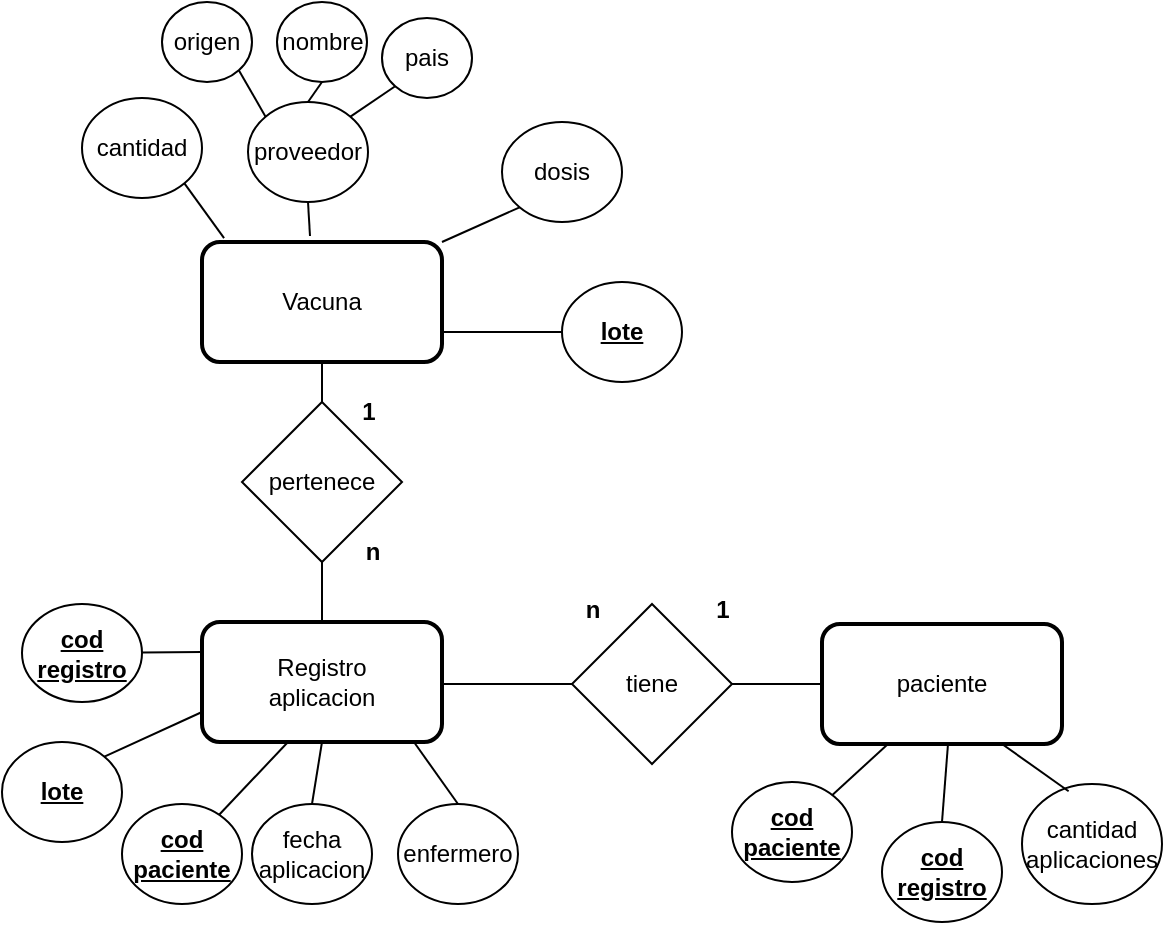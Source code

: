 <mxfile version="24.2.0" type="github">
  <diagram name="Page-1" id="b5b7bab2-c9e2-2cf4-8b2a-24fd1a2a6d21">
    <mxGraphModel dx="1179" dy="448" grid="1" gridSize="10" guides="1" tooltips="1" connect="1" arrows="1" fold="1" page="1" pageScale="1" pageWidth="827" pageHeight="1169" background="none" math="0" shadow="0">
      <root>
        <mxCell id="0" />
        <mxCell id="1" parent="0" />
        <mxCell id="HwC7duI9NQPxEm3EM6SP-4" value="cantidad" style="ellipse;whiteSpace=wrap;html=1;" vertex="1" parent="1">
          <mxGeometry x="250" y="48" width="60" height="50" as="geometry" />
        </mxCell>
        <mxCell id="HwC7duI9NQPxEm3EM6SP-5" value="" style="endArrow=none;html=1;rounded=0;exitX=0.092;exitY=-0.033;exitDx=0;exitDy=0;entryX=1;entryY=1;entryDx=0;entryDy=0;exitPerimeter=0;" edge="1" parent="1" source="HwC7duI9NQPxEm3EM6SP-10" target="HwC7duI9NQPxEm3EM6SP-4">
          <mxGeometry width="50" height="50" relative="1" as="geometry">
            <mxPoint x="10" y="200" as="sourcePoint" />
            <mxPoint x="290" y="90" as="targetPoint" />
            <Array as="points" />
          </mxGeometry>
        </mxCell>
        <mxCell id="HwC7duI9NQPxEm3EM6SP-10" value="Vacuna" style="rounded=1;whiteSpace=wrap;html=1;strokeWidth=2;" vertex="1" parent="1">
          <mxGeometry x="310" y="120" width="120" height="60" as="geometry" />
        </mxCell>
        <mxCell id="HwC7duI9NQPxEm3EM6SP-12" value="" style="endArrow=none;html=1;rounded=0;exitX=1;exitY=0.75;exitDx=0;exitDy=0;entryX=0;entryY=0.5;entryDx=0;entryDy=0;" edge="1" parent="1" source="HwC7duI9NQPxEm3EM6SP-10" target="HwC7duI9NQPxEm3EM6SP-15">
          <mxGeometry width="50" height="50" relative="1" as="geometry">
            <mxPoint x="323" y="180" as="sourcePoint" />
            <mxPoint x="310" y="221" as="targetPoint" />
          </mxGeometry>
        </mxCell>
        <mxCell id="HwC7duI9NQPxEm3EM6SP-13" value="dosis" style="ellipse;whiteSpace=wrap;html=1;" vertex="1" parent="1">
          <mxGeometry x="460" y="60" width="60" height="50" as="geometry" />
        </mxCell>
        <mxCell id="HwC7duI9NQPxEm3EM6SP-14" value="" style="endArrow=none;html=1;rounded=0;exitX=1;exitY=0;exitDx=0;exitDy=0;entryX=0;entryY=1;entryDx=0;entryDy=0;" edge="1" parent="1" target="HwC7duI9NQPxEm3EM6SP-13" source="HwC7duI9NQPxEm3EM6SP-10">
          <mxGeometry width="50" height="50" relative="1" as="geometry">
            <mxPoint x="353" y="180" as="sourcePoint" />
            <mxPoint x="320" y="231" as="targetPoint" />
            <Array as="points" />
          </mxGeometry>
        </mxCell>
        <mxCell id="HwC7duI9NQPxEm3EM6SP-15" value="&lt;u&gt;&lt;b&gt;lote&lt;/b&gt;&lt;/u&gt;" style="ellipse;whiteSpace=wrap;html=1;" vertex="1" parent="1">
          <mxGeometry x="490" y="140" width="60" height="50" as="geometry" />
        </mxCell>
        <mxCell id="HwC7duI9NQPxEm3EM6SP-17" value="proveedor" style="ellipse;whiteSpace=wrap;html=1;" vertex="1" parent="1">
          <mxGeometry x="333" y="50" width="60" height="50" as="geometry" />
        </mxCell>
        <mxCell id="HwC7duI9NQPxEm3EM6SP-18" value="" style="endArrow=none;html=1;rounded=0;exitX=0.45;exitY=-0.05;exitDx=0;exitDy=0;entryX=0.5;entryY=1;entryDx=0;entryDy=0;exitPerimeter=0;" edge="1" parent="1" target="HwC7duI9NQPxEm3EM6SP-17" source="HwC7duI9NQPxEm3EM6SP-10">
          <mxGeometry width="50" height="50" relative="1" as="geometry">
            <mxPoint x="330" y="120" as="sourcePoint" />
            <mxPoint x="310" y="41" as="targetPoint" />
            <Array as="points" />
          </mxGeometry>
        </mxCell>
        <mxCell id="HwC7duI9NQPxEm3EM6SP-19" value="origen" style="ellipse;whiteSpace=wrap;html=1;" vertex="1" parent="1">
          <mxGeometry x="290" width="45" height="40" as="geometry" />
        </mxCell>
        <mxCell id="HwC7duI9NQPxEm3EM6SP-20" value="nombre" style="ellipse;whiteSpace=wrap;html=1;" vertex="1" parent="1">
          <mxGeometry x="347.5" width="45" height="40" as="geometry" />
        </mxCell>
        <mxCell id="HwC7duI9NQPxEm3EM6SP-21" value="pais" style="ellipse;whiteSpace=wrap;html=1;" vertex="1" parent="1">
          <mxGeometry x="400" y="8" width="45" height="40" as="geometry" />
        </mxCell>
        <mxCell id="HwC7duI9NQPxEm3EM6SP-22" value="" style="endArrow=none;html=1;rounded=0;exitX=0.5;exitY=0;exitDx=0;exitDy=0;entryX=0.5;entryY=1;entryDx=0;entryDy=0;" edge="1" parent="1" source="HwC7duI9NQPxEm3EM6SP-17" target="HwC7duI9NQPxEm3EM6SP-20">
          <mxGeometry width="50" height="50" relative="1" as="geometry">
            <mxPoint x="310" y="90" as="sourcePoint" />
            <mxPoint x="360" y="40" as="targetPoint" />
          </mxGeometry>
        </mxCell>
        <mxCell id="HwC7duI9NQPxEm3EM6SP-23" value="" style="endArrow=none;html=1;rounded=0;exitX=0;exitY=0;exitDx=0;exitDy=0;entryX=1;entryY=1;entryDx=0;entryDy=0;" edge="1" parent="1" source="HwC7duI9NQPxEm3EM6SP-17" target="HwC7duI9NQPxEm3EM6SP-19">
          <mxGeometry width="50" height="50" relative="1" as="geometry">
            <mxPoint x="260" y="100" as="sourcePoint" />
            <mxPoint x="310" y="40" as="targetPoint" />
          </mxGeometry>
        </mxCell>
        <mxCell id="HwC7duI9NQPxEm3EM6SP-24" value="" style="endArrow=none;html=1;rounded=0;entryX=0;entryY=1;entryDx=0;entryDy=0;exitX=1;exitY=0;exitDx=0;exitDy=0;" edge="1" parent="1" source="HwC7duI9NQPxEm3EM6SP-17" target="HwC7duI9NQPxEm3EM6SP-21">
          <mxGeometry width="50" height="50" relative="1" as="geometry">
            <mxPoint x="360" y="190" as="sourcePoint" />
            <mxPoint x="410" y="140" as="targetPoint" />
          </mxGeometry>
        </mxCell>
        <mxCell id="HwC7duI9NQPxEm3EM6SP-25" value="pertenece" style="rhombus;whiteSpace=wrap;html=1;rotation=0;" vertex="1" parent="1">
          <mxGeometry x="330" y="200" width="80" height="80" as="geometry" />
        </mxCell>
        <mxCell id="HwC7duI9NQPxEm3EM6SP-26" value="" style="endArrow=none;html=1;rounded=0;exitX=0.5;exitY=1;exitDx=0;exitDy=0;" edge="1" parent="1" source="HwC7duI9NQPxEm3EM6SP-25">
          <mxGeometry width="50" height="50" relative="1" as="geometry">
            <mxPoint x="445" y="350" as="sourcePoint" />
            <mxPoint x="370" y="330" as="targetPoint" />
          </mxGeometry>
        </mxCell>
        <mxCell id="HwC7duI9NQPxEm3EM6SP-27" value="&lt;b&gt;1&lt;/b&gt;" style="text;html=1;align=center;verticalAlign=middle;resizable=0;points=[];autosize=1;strokeColor=none;fillColor=none;" vertex="1" parent="1">
          <mxGeometry x="378" y="190" width="30" height="30" as="geometry" />
        </mxCell>
        <mxCell id="HwC7duI9NQPxEm3EM6SP-28" value="&lt;b&gt;n&lt;/b&gt;" style="text;html=1;align=center;verticalAlign=middle;resizable=0;points=[];autosize=1;strokeColor=none;fillColor=none;" vertex="1" parent="1">
          <mxGeometry x="380" y="260" width="30" height="30" as="geometry" />
        </mxCell>
        <mxCell id="HwC7duI9NQPxEm3EM6SP-29" value="" style="endArrow=none;html=1;rounded=0;exitX=0.5;exitY=0;exitDx=0;exitDy=0;entryX=0.5;entryY=1;entryDx=0;entryDy=0;" edge="1" parent="1" source="HwC7duI9NQPxEm3EM6SP-25" target="HwC7duI9NQPxEm3EM6SP-10">
          <mxGeometry width="50" height="50" relative="1" as="geometry">
            <mxPoint x="460" y="322" as="sourcePoint" />
            <mxPoint x="410" y="282" as="targetPoint" />
          </mxGeometry>
        </mxCell>
        <mxCell id="HwC7duI9NQPxEm3EM6SP-31" value="Registro&lt;div&gt;aplicacion&lt;/div&gt;" style="rounded=1;whiteSpace=wrap;html=1;strokeWidth=2;" vertex="1" parent="1">
          <mxGeometry x="310" y="310" width="120" height="60" as="geometry" />
        </mxCell>
        <mxCell id="HwC7duI9NQPxEm3EM6SP-32" value="tiene" style="rhombus;whiteSpace=wrap;html=1;" vertex="1" parent="1">
          <mxGeometry x="495" y="301" width="80" height="80" as="geometry" />
        </mxCell>
        <mxCell id="HwC7duI9NQPxEm3EM6SP-33" value="" style="endArrow=none;html=1;rounded=0;exitX=0;exitY=0.5;exitDx=0;exitDy=0;entryX=1;entryY=0.5;entryDx=0;entryDy=0;" edge="1" parent="1" source="HwC7duI9NQPxEm3EM6SP-32">
          <mxGeometry width="50" height="50" relative="1" as="geometry">
            <mxPoint x="690" y="371" as="sourcePoint" />
            <mxPoint x="430" y="341" as="targetPoint" />
          </mxGeometry>
        </mxCell>
        <mxCell id="HwC7duI9NQPxEm3EM6SP-34" value="&lt;b&gt;n&lt;/b&gt;" style="text;html=1;align=center;verticalAlign=middle;resizable=0;points=[];autosize=1;strokeColor=none;fillColor=none;" vertex="1" parent="1">
          <mxGeometry x="490" y="289" width="30" height="30" as="geometry" />
        </mxCell>
        <mxCell id="HwC7duI9NQPxEm3EM6SP-35" value="&lt;b&gt;1&lt;/b&gt;" style="text;html=1;align=center;verticalAlign=middle;resizable=0;points=[];autosize=1;strokeColor=none;fillColor=none;" vertex="1" parent="1">
          <mxGeometry x="555" y="289" width="30" height="30" as="geometry" />
        </mxCell>
        <mxCell id="HwC7duI9NQPxEm3EM6SP-36" value="paciente" style="rounded=1;whiteSpace=wrap;html=1;strokeWidth=2;" vertex="1" parent="1">
          <mxGeometry x="620" y="311" width="120" height="60" as="geometry" />
        </mxCell>
        <mxCell id="HwC7duI9NQPxEm3EM6SP-37" value="" style="endArrow=none;html=1;rounded=0;exitX=1;exitY=0.5;exitDx=0;exitDy=0;" edge="1" parent="1" source="HwC7duI9NQPxEm3EM6SP-32">
          <mxGeometry width="50" height="50" relative="1" as="geometry">
            <mxPoint x="670" y="381" as="sourcePoint" />
            <mxPoint x="620" y="341" as="targetPoint" />
          </mxGeometry>
        </mxCell>
        <mxCell id="HwC7duI9NQPxEm3EM6SP-40" value="" style="endArrow=none;html=1;rounded=0;exitX=0;exitY=0.25;exitDx=0;exitDy=0;" edge="1" parent="1" target="HwC7duI9NQPxEm3EM6SP-41" source="HwC7duI9NQPxEm3EM6SP-31">
          <mxGeometry width="50" height="50" relative="1" as="geometry">
            <mxPoint x="315" y="371" as="sourcePoint" />
            <mxPoint x="315" y="411" as="targetPoint" />
          </mxGeometry>
        </mxCell>
        <mxCell id="HwC7duI9NQPxEm3EM6SP-41" value="&lt;b&gt;&lt;u&gt;cod&lt;/u&gt;&lt;/b&gt;&lt;div&gt;&lt;b&gt;&lt;u&gt;registro&lt;/u&gt;&lt;/b&gt;&lt;/div&gt;" style="ellipse;whiteSpace=wrap;html=1;" vertex="1" parent="1">
          <mxGeometry x="220" y="301" width="60" height="49" as="geometry" />
        </mxCell>
        <mxCell id="HwC7duI9NQPxEm3EM6SP-42" value="&lt;u&gt;&lt;b&gt;lote&lt;/b&gt;&lt;/u&gt;" style="ellipse;whiteSpace=wrap;html=1;" vertex="1" parent="1">
          <mxGeometry x="210" y="370" width="60" height="50" as="geometry" />
        </mxCell>
        <mxCell id="HwC7duI9NQPxEm3EM6SP-43" value="" style="endArrow=none;html=1;rounded=0;exitX=0;exitY=0.75;exitDx=0;exitDy=0;entryX=1;entryY=0;entryDx=0;entryDy=0;" edge="1" parent="1" target="HwC7duI9NQPxEm3EM6SP-42" source="HwC7duI9NQPxEm3EM6SP-31">
          <mxGeometry width="50" height="50" relative="1" as="geometry">
            <mxPoint x="345" y="371" as="sourcePoint" />
            <mxPoint x="312" y="422" as="targetPoint" />
            <Array as="points" />
          </mxGeometry>
        </mxCell>
        <mxCell id="HwC7duI9NQPxEm3EM6SP-44" value="" style="endArrow=none;html=1;rounded=0;exitX=0;exitY=1;exitDx=0;exitDy=0;" edge="1" parent="1" target="HwC7duI9NQPxEm3EM6SP-45">
          <mxGeometry width="50" height="50" relative="1" as="geometry">
            <mxPoint x="353" y="370" as="sourcePoint" />
            <mxPoint x="353" y="410" as="targetPoint" />
          </mxGeometry>
        </mxCell>
        <mxCell id="HwC7duI9NQPxEm3EM6SP-45" value="&lt;b&gt;&lt;u&gt;cod&lt;/u&gt;&lt;/b&gt;&lt;div&gt;&lt;b&gt;&lt;u&gt;paciente&lt;/u&gt;&lt;/b&gt;&lt;/div&gt;" style="ellipse;whiteSpace=wrap;html=1;" vertex="1" parent="1">
          <mxGeometry x="270" y="401" width="60" height="50" as="geometry" />
        </mxCell>
        <mxCell id="HwC7duI9NQPxEm3EM6SP-46" value="fecha&lt;div&gt;aplicacion&lt;/div&gt;" style="ellipse;whiteSpace=wrap;html=1;" vertex="1" parent="1">
          <mxGeometry x="335" y="401" width="60" height="50" as="geometry" />
        </mxCell>
        <mxCell id="HwC7duI9NQPxEm3EM6SP-47" value="" style="endArrow=none;html=1;rounded=0;exitX=0.5;exitY=1;exitDx=0;exitDy=0;entryX=0.5;entryY=0;entryDx=0;entryDy=0;" edge="1" parent="1" target="HwC7duI9NQPxEm3EM6SP-46" source="HwC7duI9NQPxEm3EM6SP-31">
          <mxGeometry width="50" height="50" relative="1" as="geometry">
            <mxPoint x="383" y="370" as="sourcePoint" />
            <mxPoint x="350" y="421" as="targetPoint" />
            <Array as="points" />
          </mxGeometry>
        </mxCell>
        <mxCell id="HwC7duI9NQPxEm3EM6SP-48" value="" style="endArrow=none;html=1;rounded=0;exitX=0;exitY=1;exitDx=0;exitDy=0;" edge="1" parent="1" target="HwC7duI9NQPxEm3EM6SP-49">
          <mxGeometry width="50" height="50" relative="1" as="geometry">
            <mxPoint x="653" y="371" as="sourcePoint" />
            <mxPoint x="653" y="411" as="targetPoint" />
          </mxGeometry>
        </mxCell>
        <mxCell id="HwC7duI9NQPxEm3EM6SP-49" value="&lt;b&gt;&lt;u&gt;cod&lt;/u&gt;&lt;/b&gt;&lt;div&gt;&lt;b&gt;&lt;u&gt;paciente&lt;/u&gt;&lt;/b&gt;&lt;/div&gt;" style="ellipse;whiteSpace=wrap;html=1;" vertex="1" parent="1">
          <mxGeometry x="575" y="390" width="60" height="50" as="geometry" />
        </mxCell>
        <mxCell id="HwC7duI9NQPxEm3EM6SP-50" value="&lt;b&gt;&lt;u&gt;cod&lt;/u&gt;&lt;/b&gt;&lt;div&gt;&lt;b&gt;&lt;u&gt;registro&lt;/u&gt;&lt;/b&gt;&lt;/div&gt;" style="ellipse;whiteSpace=wrap;html=1;" vertex="1" parent="1">
          <mxGeometry x="650" y="410" width="60" height="50" as="geometry" />
        </mxCell>
        <mxCell id="HwC7duI9NQPxEm3EM6SP-51" value="" style="endArrow=none;html=1;rounded=0;exitX=0.25;exitY=1;exitDx=0;exitDy=0;entryX=0.5;entryY=0;entryDx=0;entryDy=0;" edge="1" parent="1" target="HwC7duI9NQPxEm3EM6SP-50">
          <mxGeometry width="50" height="50" relative="1" as="geometry">
            <mxPoint x="683" y="371" as="sourcePoint" />
            <mxPoint x="650" y="422" as="targetPoint" />
            <Array as="points" />
          </mxGeometry>
        </mxCell>
        <mxCell id="HwC7duI9NQPxEm3EM6SP-52" value="enfermero" style="ellipse;whiteSpace=wrap;html=1;" vertex="1" parent="1">
          <mxGeometry x="408" y="401" width="60" height="50" as="geometry" />
        </mxCell>
        <mxCell id="HwC7duI9NQPxEm3EM6SP-53" value="" style="endArrow=none;html=1;rounded=0;exitX=0.883;exitY=1;exitDx=0;exitDy=0;entryX=0.5;entryY=0;entryDx=0;entryDy=0;exitPerimeter=0;" edge="1" parent="1" target="HwC7duI9NQPxEm3EM6SP-52" source="HwC7duI9NQPxEm3EM6SP-31">
          <mxGeometry width="50" height="50" relative="1" as="geometry">
            <mxPoint x="433" y="380" as="sourcePoint" />
            <mxPoint x="400" y="431" as="targetPoint" />
            <Array as="points" />
          </mxGeometry>
        </mxCell>
        <mxCell id="HwC7duI9NQPxEm3EM6SP-54" value="cantidad aplicaciones" style="ellipse;whiteSpace=wrap;html=1;" vertex="1" parent="1">
          <mxGeometry x="720" y="391" width="70" height="60" as="geometry" />
        </mxCell>
        <mxCell id="HwC7duI9NQPxEm3EM6SP-55" value="" style="endArrow=none;html=1;rounded=0;exitX=0.75;exitY=1;exitDx=0;exitDy=0;entryX=0.333;entryY=0.06;entryDx=0;entryDy=0;entryPerimeter=0;" edge="1" parent="1" target="HwC7duI9NQPxEm3EM6SP-54" source="HwC7duI9NQPxEm3EM6SP-36">
          <mxGeometry width="50" height="50" relative="1" as="geometry">
            <mxPoint x="733" y="370" as="sourcePoint" />
            <mxPoint x="700" y="421" as="targetPoint" />
            <Array as="points" />
          </mxGeometry>
        </mxCell>
      </root>
    </mxGraphModel>
  </diagram>
</mxfile>
